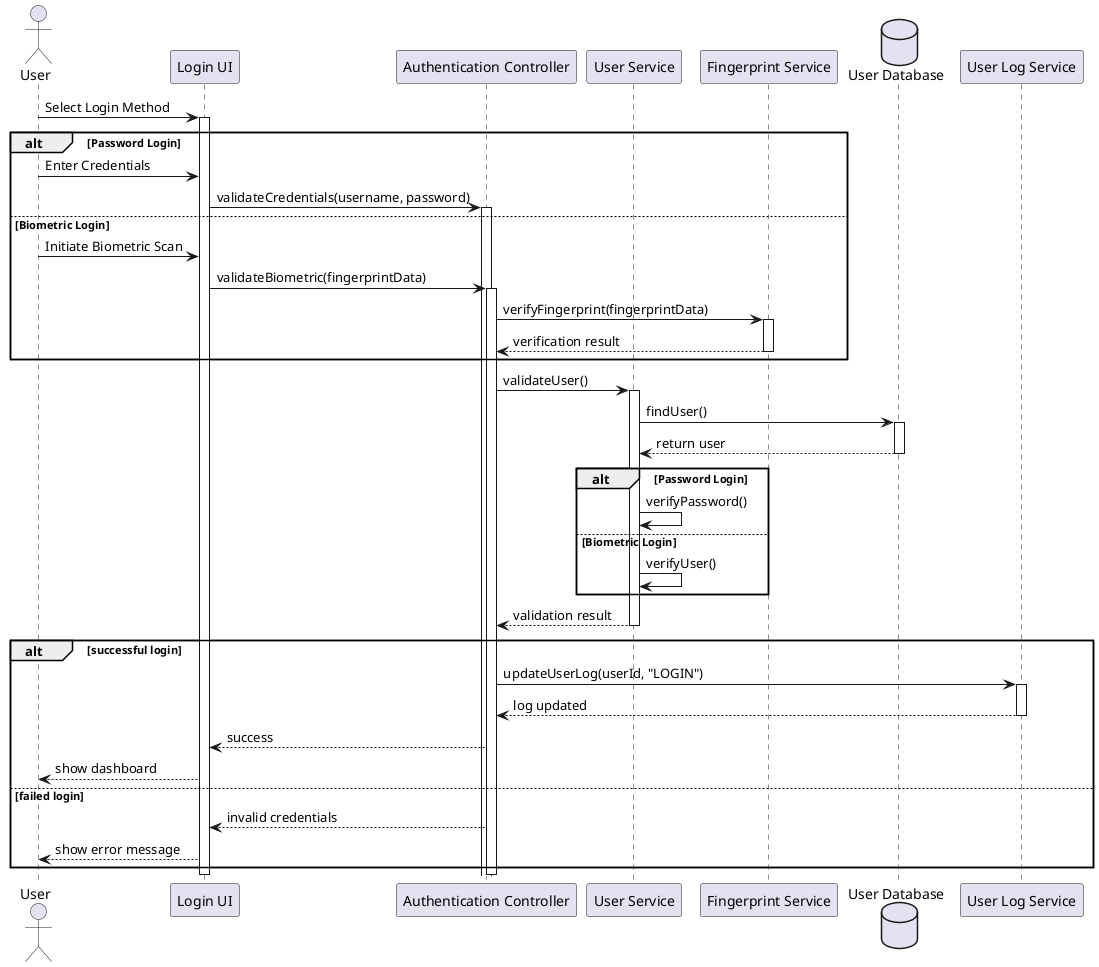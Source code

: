 @startuml Authentication Sequence

actor User
participant "Login UI" as UI
participant "Authentication Controller" as Auth
participant "User Service" as UserSvc
participant "Fingerprint Service" as FP
database "User Database" as DB
participant "User Log Service" as Log

User -> UI: Select Login Method
activate UI

alt Password Login
    User -> UI: Enter Credentials
    UI -> Auth: validateCredentials(username, password)
    activate Auth
else Biometric Login
    User -> UI: Initiate Biometric Scan
    UI -> Auth: validateBiometric(fingerprintData)
    activate Auth
    Auth -> FP: verifyFingerprint(fingerprintData)
    activate FP
    FP --> Auth: verification result
    deactivate FP
end

Auth -> UserSvc: validateUser()
activate UserSvc

UserSvc -> DB: findUser()
activate DB
DB --> UserSvc: return user
deactivate DB

alt Password Login
    UserSvc -> UserSvc: verifyPassword()
else Biometric Login
    UserSvc -> UserSvc: verifyUser()
end
UserSvc --> Auth: validation result
deactivate UserSvc

alt successful login
    Auth -> Log: updateUserLog(userId, "LOGIN")
    activate Log
    Log --> Auth: log updated
    deactivate Log
    
    Auth --> UI: success
    UI --> User: show dashboard
else failed login
    Auth --> UI: invalid credentials
    UI --> User: show error message
end

deactivate Auth
deactivate UI

@enduml
